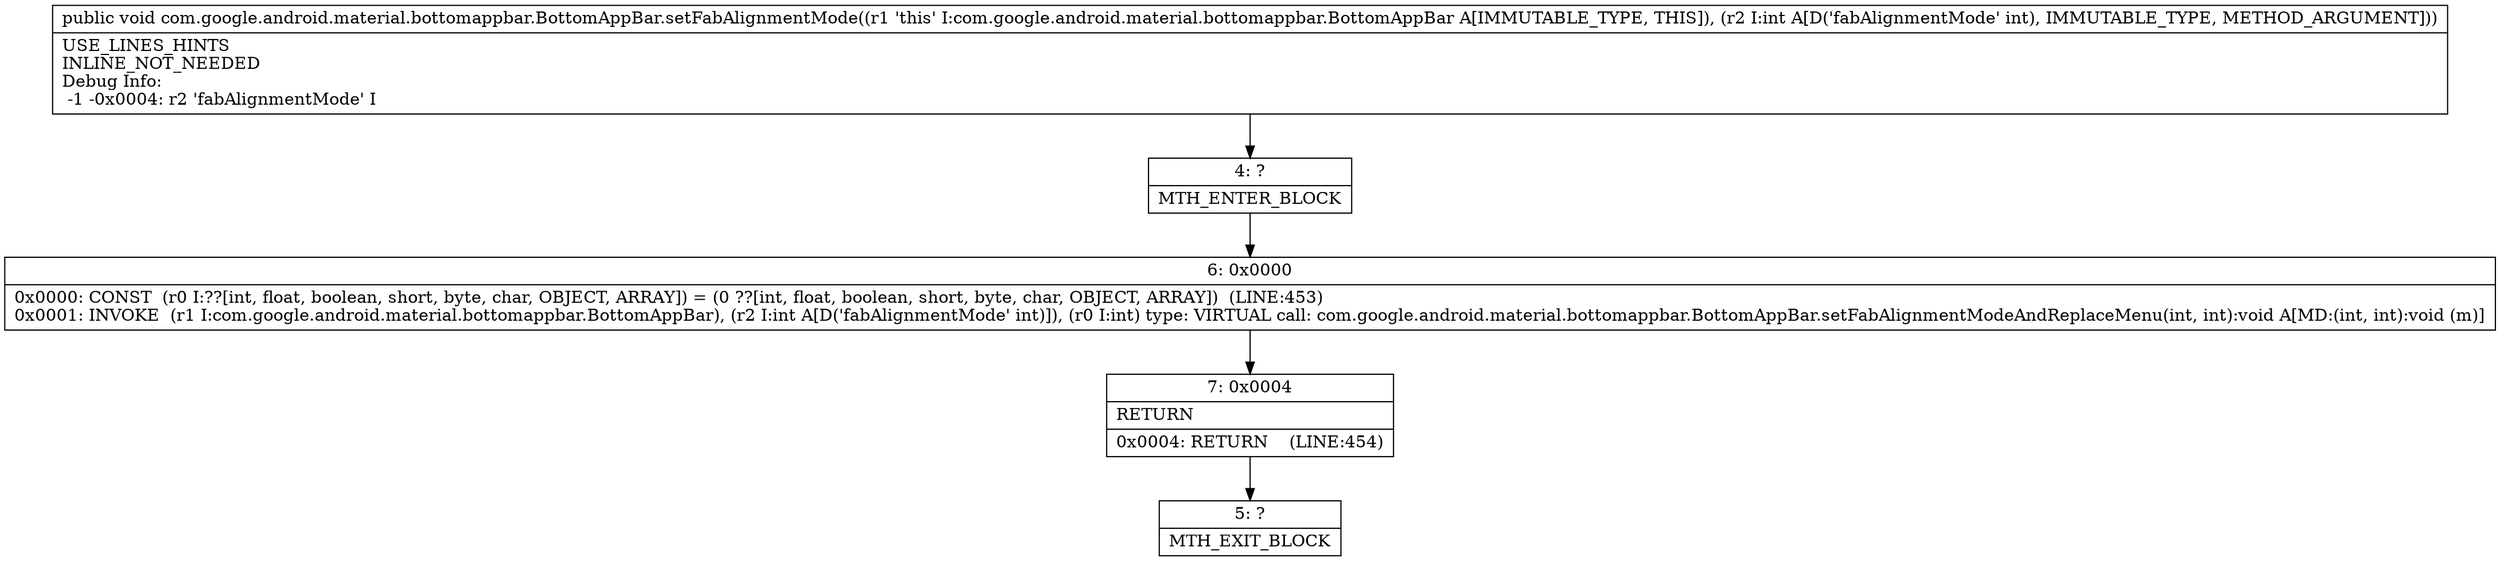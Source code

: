 digraph "CFG forcom.google.android.material.bottomappbar.BottomAppBar.setFabAlignmentMode(I)V" {
Node_4 [shape=record,label="{4\:\ ?|MTH_ENTER_BLOCK\l}"];
Node_6 [shape=record,label="{6\:\ 0x0000|0x0000: CONST  (r0 I:??[int, float, boolean, short, byte, char, OBJECT, ARRAY]) = (0 ??[int, float, boolean, short, byte, char, OBJECT, ARRAY])  (LINE:453)\l0x0001: INVOKE  (r1 I:com.google.android.material.bottomappbar.BottomAppBar), (r2 I:int A[D('fabAlignmentMode' int)]), (r0 I:int) type: VIRTUAL call: com.google.android.material.bottomappbar.BottomAppBar.setFabAlignmentModeAndReplaceMenu(int, int):void A[MD:(int, int):void (m)]\l}"];
Node_7 [shape=record,label="{7\:\ 0x0004|RETURN\l|0x0004: RETURN    (LINE:454)\l}"];
Node_5 [shape=record,label="{5\:\ ?|MTH_EXIT_BLOCK\l}"];
MethodNode[shape=record,label="{public void com.google.android.material.bottomappbar.BottomAppBar.setFabAlignmentMode((r1 'this' I:com.google.android.material.bottomappbar.BottomAppBar A[IMMUTABLE_TYPE, THIS]), (r2 I:int A[D('fabAlignmentMode' int), IMMUTABLE_TYPE, METHOD_ARGUMENT]))  | USE_LINES_HINTS\lINLINE_NOT_NEEDED\lDebug Info:\l  \-1 \-0x0004: r2 'fabAlignmentMode' I\l}"];
MethodNode -> Node_4;Node_4 -> Node_6;
Node_6 -> Node_7;
Node_7 -> Node_5;
}


